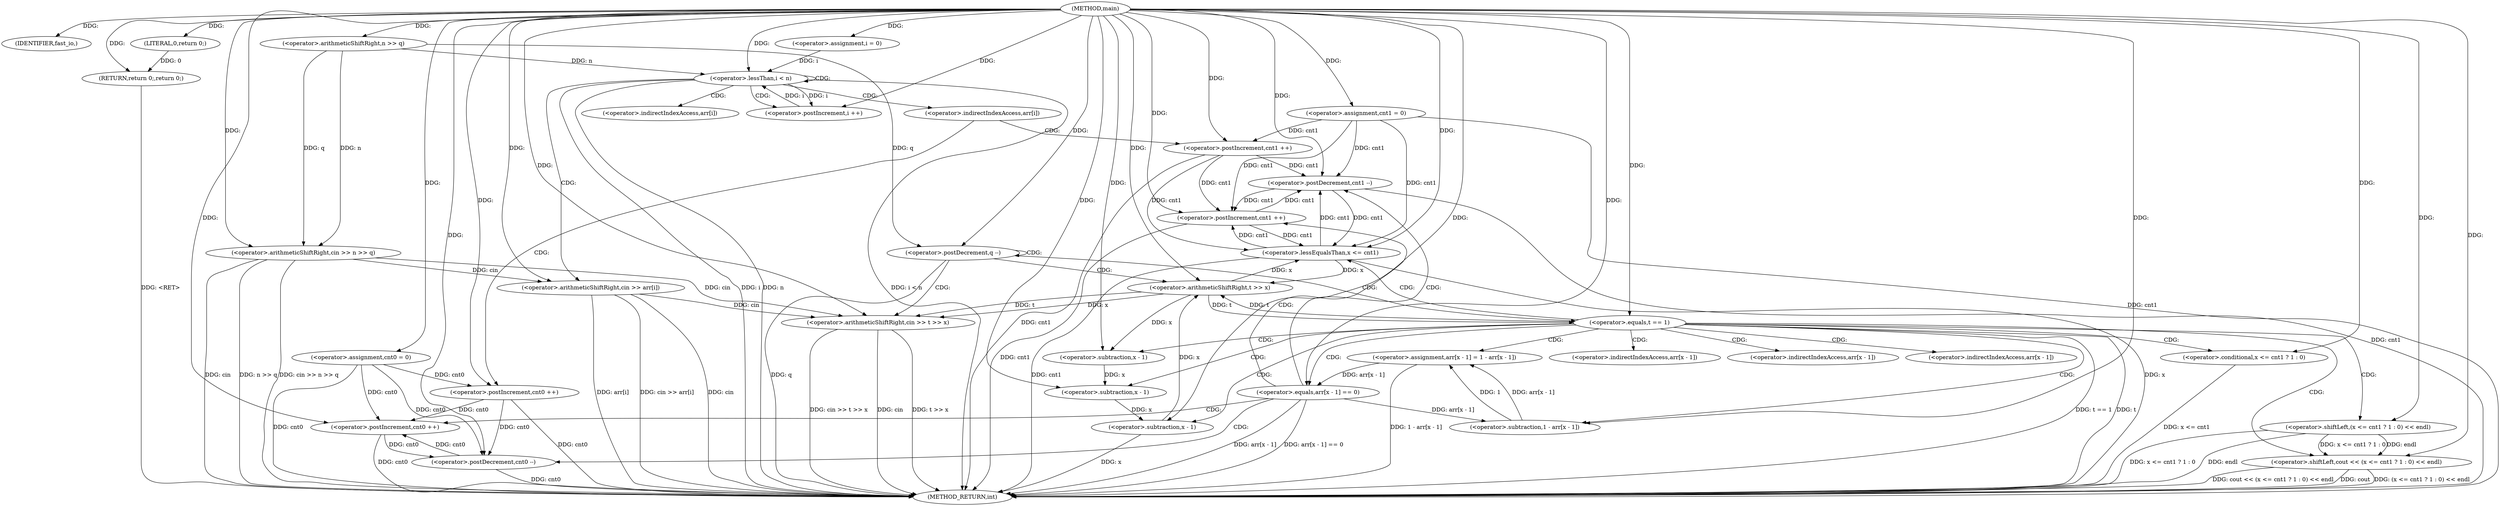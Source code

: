 digraph "main" {  
"1000103" [label = "(METHOD,main)" ]
"1000207" [label = "(METHOD_RETURN,int)" ]
"1000105" [label = "(IDENTIFIER,fast_io,)" ]
"1000108" [label = "(<operator>.arithmeticShiftRight,cin >> n >> q)" ]
"1000114" [label = "(<operator>.assignment,cnt1 = 0)" ]
"1000118" [label = "(<operator>.assignment,cnt0 = 0)" ]
"1000205" [label = "(RETURN,return 0;,return 0;)" ]
"1000123" [label = "(<operator>.assignment,i = 0)" ]
"1000126" [label = "(<operator>.lessThan,i < n)" ]
"1000129" [label = "(<operator>.postIncrement,i ++)" ]
"1000147" [label = "(<operator>.postDecrement,q --)" ]
"1000206" [label = "(LITERAL,0,return 0;)" ]
"1000110" [label = "(<operator>.arithmeticShiftRight,n >> q)" ]
"1000132" [label = "(<operator>.arithmeticShiftRight,cin >> arr[i])" ]
"1000152" [label = "(<operator>.arithmeticShiftRight,cin >> t >> x)" ]
"1000141" [label = "(<operator>.postIncrement,cnt1 ++)" ]
"1000158" [label = "(<operator>.equals,t == 1)" ]
"1000144" [label = "(<operator>.postIncrement,cnt0 ++)" ]
"1000154" [label = "(<operator>.arithmeticShiftRight,t >> x)" ]
"1000162" [label = "(<operator>.assignment,arr[x - 1] = 1 - arr[x - 1])" ]
"1000195" [label = "(<operator>.shiftLeft,cout << (x <= cnt1 ? 1 : 0) << endl)" ]
"1000176" [label = "(<operator>.equals,arr[x - 1] == 0)" ]
"1000168" [label = "(<operator>.subtraction,1 - arr[x - 1])" ]
"1000184" [label = "(<operator>.postIncrement,cnt0 ++)" ]
"1000186" [label = "(<operator>.postDecrement,cnt1 --)" ]
"1000197" [label = "(<operator>.shiftLeft,(x <= cnt1 ? 1 : 0) << endl)" ]
"1000165" [label = "(<operator>.subtraction,x - 1)" ]
"1000190" [label = "(<operator>.postDecrement,cnt0 --)" ]
"1000192" [label = "(<operator>.postIncrement,cnt1 ++)" ]
"1000198" [label = "(<operator>.conditional,x <= cnt1 ? 1 : 0)" ]
"1000172" [label = "(<operator>.subtraction,x - 1)" ]
"1000179" [label = "(<operator>.subtraction,x - 1)" ]
"1000199" [label = "(<operator>.lessEqualsThan,x <= cnt1)" ]
"1000134" [label = "(<operator>.indirectIndexAccess,arr[i])" ]
"1000138" [label = "(<operator>.indirectIndexAccess,arr[i])" ]
"1000163" [label = "(<operator>.indirectIndexAccess,arr[x - 1])" ]
"1000170" [label = "(<operator>.indirectIndexAccess,arr[x - 1])" ]
"1000177" [label = "(<operator>.indirectIndexAccess,arr[x - 1])" ]
  "1000205" -> "1000207"  [ label = "DDG: <RET>"] 
  "1000108" -> "1000207"  [ label = "DDG: cin"] 
  "1000108" -> "1000207"  [ label = "DDG: n >> q"] 
  "1000108" -> "1000207"  [ label = "DDG: cin >> n >> q"] 
  "1000114" -> "1000207"  [ label = "DDG: cnt1"] 
  "1000118" -> "1000207"  [ label = "DDG: cnt0"] 
  "1000126" -> "1000207"  [ label = "DDG: i"] 
  "1000126" -> "1000207"  [ label = "DDG: n"] 
  "1000126" -> "1000207"  [ label = "DDG: i < n"] 
  "1000147" -> "1000207"  [ label = "DDG: q"] 
  "1000152" -> "1000207"  [ label = "DDG: cin"] 
  "1000152" -> "1000207"  [ label = "DDG: t >> x"] 
  "1000152" -> "1000207"  [ label = "DDG: cin >> t >> x"] 
  "1000158" -> "1000207"  [ label = "DDG: t"] 
  "1000158" -> "1000207"  [ label = "DDG: t == 1"] 
  "1000199" -> "1000207"  [ label = "DDG: x"] 
  "1000199" -> "1000207"  [ label = "DDG: cnt1"] 
  "1000198" -> "1000207"  [ label = "DDG: x <= cnt1"] 
  "1000197" -> "1000207"  [ label = "DDG: x <= cnt1 ? 1 : 0"] 
  "1000195" -> "1000207"  [ label = "DDG: (x <= cnt1 ? 1 : 0) << endl"] 
  "1000195" -> "1000207"  [ label = "DDG: cout << (x <= cnt1 ? 1 : 0) << endl"] 
  "1000162" -> "1000207"  [ label = "DDG: 1 - arr[x - 1]"] 
  "1000179" -> "1000207"  [ label = "DDG: x"] 
  "1000176" -> "1000207"  [ label = "DDG: arr[x - 1]"] 
  "1000176" -> "1000207"  [ label = "DDG: arr[x - 1] == 0"] 
  "1000190" -> "1000207"  [ label = "DDG: cnt0"] 
  "1000192" -> "1000207"  [ label = "DDG: cnt1"] 
  "1000184" -> "1000207"  [ label = "DDG: cnt0"] 
  "1000186" -> "1000207"  [ label = "DDG: cnt1"] 
  "1000132" -> "1000207"  [ label = "DDG: cin"] 
  "1000132" -> "1000207"  [ label = "DDG: arr[i]"] 
  "1000132" -> "1000207"  [ label = "DDG: cin >> arr[i]"] 
  "1000144" -> "1000207"  [ label = "DDG: cnt0"] 
  "1000141" -> "1000207"  [ label = "DDG: cnt1"] 
  "1000197" -> "1000207"  [ label = "DDG: endl"] 
  "1000195" -> "1000207"  [ label = "DDG: cout"] 
  "1000103" -> "1000105"  [ label = "DDG: "] 
  "1000103" -> "1000114"  [ label = "DDG: "] 
  "1000103" -> "1000118"  [ label = "DDG: "] 
  "1000206" -> "1000205"  [ label = "DDG: 0"] 
  "1000103" -> "1000205"  [ label = "DDG: "] 
  "1000103" -> "1000108"  [ label = "DDG: "] 
  "1000110" -> "1000108"  [ label = "DDG: q"] 
  "1000110" -> "1000108"  [ label = "DDG: n"] 
  "1000103" -> "1000123"  [ label = "DDG: "] 
  "1000103" -> "1000206"  [ label = "DDG: "] 
  "1000103" -> "1000110"  [ label = "DDG: "] 
  "1000123" -> "1000126"  [ label = "DDG: i"] 
  "1000129" -> "1000126"  [ label = "DDG: i"] 
  "1000103" -> "1000126"  [ label = "DDG: "] 
  "1000110" -> "1000126"  [ label = "DDG: n"] 
  "1000126" -> "1000129"  [ label = "DDG: i"] 
  "1000103" -> "1000129"  [ label = "DDG: "] 
  "1000110" -> "1000147"  [ label = "DDG: q"] 
  "1000103" -> "1000147"  [ label = "DDG: "] 
  "1000108" -> "1000132"  [ label = "DDG: cin"] 
  "1000103" -> "1000132"  [ label = "DDG: "] 
  "1000108" -> "1000152"  [ label = "DDG: cin"] 
  "1000132" -> "1000152"  [ label = "DDG: cin"] 
  "1000103" -> "1000152"  [ label = "DDG: "] 
  "1000154" -> "1000152"  [ label = "DDG: t"] 
  "1000154" -> "1000152"  [ label = "DDG: x"] 
  "1000114" -> "1000141"  [ label = "DDG: cnt1"] 
  "1000103" -> "1000141"  [ label = "DDG: "] 
  "1000158" -> "1000154"  [ label = "DDG: t"] 
  "1000103" -> "1000154"  [ label = "DDG: "] 
  "1000199" -> "1000154"  [ label = "DDG: x"] 
  "1000179" -> "1000154"  [ label = "DDG: x"] 
  "1000154" -> "1000158"  [ label = "DDG: t"] 
  "1000103" -> "1000158"  [ label = "DDG: "] 
  "1000168" -> "1000162"  [ label = "DDG: arr[x - 1]"] 
  "1000168" -> "1000162"  [ label = "DDG: 1"] 
  "1000118" -> "1000144"  [ label = "DDG: cnt0"] 
  "1000103" -> "1000144"  [ label = "DDG: "] 
  "1000103" -> "1000195"  [ label = "DDG: "] 
  "1000197" -> "1000195"  [ label = "DDG: x <= cnt1 ? 1 : 0"] 
  "1000197" -> "1000195"  [ label = "DDG: endl"] 
  "1000103" -> "1000168"  [ label = "DDG: "] 
  "1000176" -> "1000168"  [ label = "DDG: arr[x - 1]"] 
  "1000162" -> "1000176"  [ label = "DDG: arr[x - 1]"] 
  "1000103" -> "1000176"  [ label = "DDG: "] 
  "1000103" -> "1000197"  [ label = "DDG: "] 
  "1000154" -> "1000165"  [ label = "DDG: x"] 
  "1000103" -> "1000165"  [ label = "DDG: "] 
  "1000118" -> "1000184"  [ label = "DDG: cnt0"] 
  "1000190" -> "1000184"  [ label = "DDG: cnt0"] 
  "1000144" -> "1000184"  [ label = "DDG: cnt0"] 
  "1000103" -> "1000184"  [ label = "DDG: "] 
  "1000114" -> "1000186"  [ label = "DDG: cnt1"] 
  "1000199" -> "1000186"  [ label = "DDG: cnt1"] 
  "1000192" -> "1000186"  [ label = "DDG: cnt1"] 
  "1000141" -> "1000186"  [ label = "DDG: cnt1"] 
  "1000103" -> "1000186"  [ label = "DDG: "] 
  "1000103" -> "1000198"  [ label = "DDG: "] 
  "1000165" -> "1000172"  [ label = "DDG: x"] 
  "1000103" -> "1000172"  [ label = "DDG: "] 
  "1000172" -> "1000179"  [ label = "DDG: x"] 
  "1000103" -> "1000179"  [ label = "DDG: "] 
  "1000118" -> "1000190"  [ label = "DDG: cnt0"] 
  "1000184" -> "1000190"  [ label = "DDG: cnt0"] 
  "1000144" -> "1000190"  [ label = "DDG: cnt0"] 
  "1000103" -> "1000190"  [ label = "DDG: "] 
  "1000114" -> "1000192"  [ label = "DDG: cnt1"] 
  "1000199" -> "1000192"  [ label = "DDG: cnt1"] 
  "1000186" -> "1000192"  [ label = "DDG: cnt1"] 
  "1000141" -> "1000192"  [ label = "DDG: cnt1"] 
  "1000103" -> "1000192"  [ label = "DDG: "] 
  "1000154" -> "1000199"  [ label = "DDG: x"] 
  "1000103" -> "1000199"  [ label = "DDG: "] 
  "1000114" -> "1000199"  [ label = "DDG: cnt1"] 
  "1000192" -> "1000199"  [ label = "DDG: cnt1"] 
  "1000186" -> "1000199"  [ label = "DDG: cnt1"] 
  "1000141" -> "1000199"  [ label = "DDG: cnt1"] 
  "1000126" -> "1000126"  [ label = "CDG: "] 
  "1000126" -> "1000132"  [ label = "CDG: "] 
  "1000126" -> "1000129"  [ label = "CDG: "] 
  "1000126" -> "1000138"  [ label = "CDG: "] 
  "1000126" -> "1000134"  [ label = "CDG: "] 
  "1000147" -> "1000152"  [ label = "CDG: "] 
  "1000147" -> "1000158"  [ label = "CDG: "] 
  "1000147" -> "1000154"  [ label = "CDG: "] 
  "1000147" -> "1000147"  [ label = "CDG: "] 
  "1000138" -> "1000141"  [ label = "CDG: "] 
  "1000138" -> "1000144"  [ label = "CDG: "] 
  "1000158" -> "1000199"  [ label = "CDG: "] 
  "1000158" -> "1000195"  [ label = "CDG: "] 
  "1000158" -> "1000197"  [ label = "CDG: "] 
  "1000158" -> "1000165"  [ label = "CDG: "] 
  "1000158" -> "1000172"  [ label = "CDG: "] 
  "1000158" -> "1000163"  [ label = "CDG: "] 
  "1000158" -> "1000168"  [ label = "CDG: "] 
  "1000158" -> "1000170"  [ label = "CDG: "] 
  "1000158" -> "1000179"  [ label = "CDG: "] 
  "1000158" -> "1000176"  [ label = "CDG: "] 
  "1000158" -> "1000177"  [ label = "CDG: "] 
  "1000158" -> "1000162"  [ label = "CDG: "] 
  "1000158" -> "1000198"  [ label = "CDG: "] 
  "1000176" -> "1000186"  [ label = "CDG: "] 
  "1000176" -> "1000190"  [ label = "CDG: "] 
  "1000176" -> "1000192"  [ label = "CDG: "] 
  "1000176" -> "1000184"  [ label = "CDG: "] 
}
